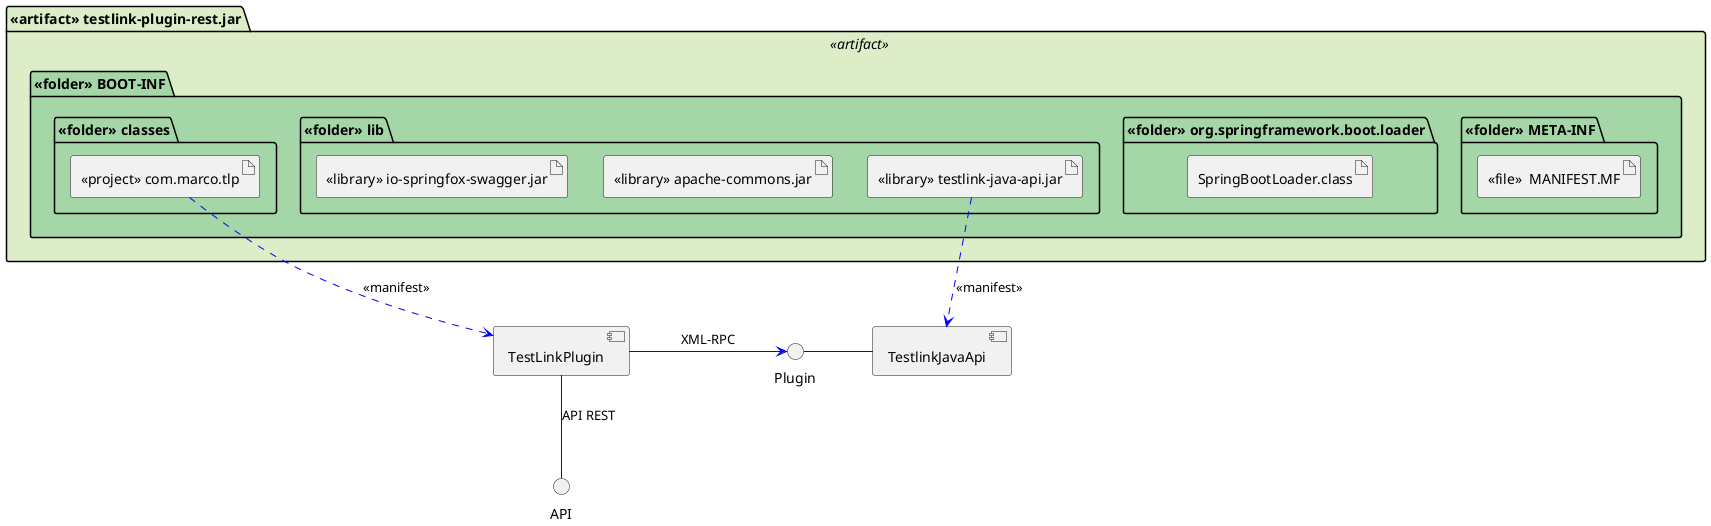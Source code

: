 @startuml Artifact Manifest

skinparam class {
    ArrowColor blue
}

interface "Plugin" as IPlugin


package "<<artifact>> testlink-plugin-rest.jar" <<artifact>> #DCEDC8 {

    package "<<folder>> BOOT-INF" #A5D6A7 {
        package "<<folder>> META-INF" #A5D6A7 {
            artifact "<<file>>  MANIFEST.MF"
        }
        package "<<folder>> org.springframework.boot.loader" #A5D6A7 {
            artifact SpringBootLoader.class
        }

        package "<<folder>> classes" #A5D6A7 {
            artifact "<<project>> com.marco.tlp" as tlp_rest
        }
        package "<<folder>> lib" #A5D6A7 {
            artifact "<<library>> testlink-java-api.jar" as api_testlink
            artifact "<<library>> apache-commons.jar"
            artifact "<<library>> io-springfox-swagger.jar"
        }
    }
}

tlp_rest  .down.> [TestLinkPlugin]: <<manifest>>
[TestLinkPlugin] -right-> IPlugin: XML-RPC
api_testlink  .down.> [TestlinkJavaApi]: <<manifest>>
[TestlinkJavaApi] -left- IPlugin
[TestLinkPlugin] -down- API: API REST
@enduml